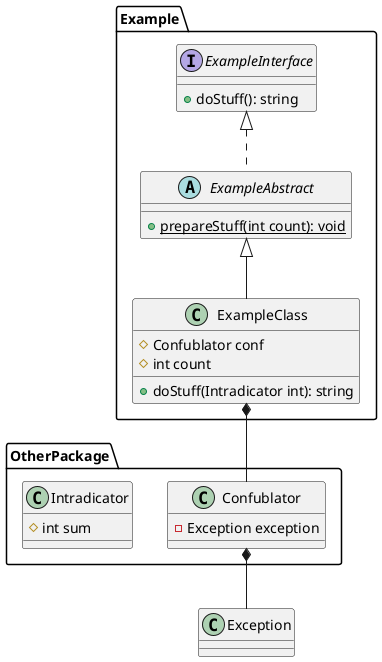 @startuml
interface Example.ExampleInterface {
    +doStuff(): string
}
abstract class Example.ExampleAbstract {
    {static} +prepareStuff(int count): void
}
Example.ExampleInterface <|.. Example.ExampleAbstract
class Example.ExampleClass {
    #Confublator conf
    #int count
    +doStuff(Intradicator int): string
}
Example.ExampleAbstract <|-- Example.ExampleClass
Example.ExampleClass *-- OtherPackage.Confublator
class OtherPackage.Confublator {
    -Exception exception
}
OtherPackage.Confublator *-- Exception
class OtherPackage.Intradicator {
    #int sum
}
@enduml